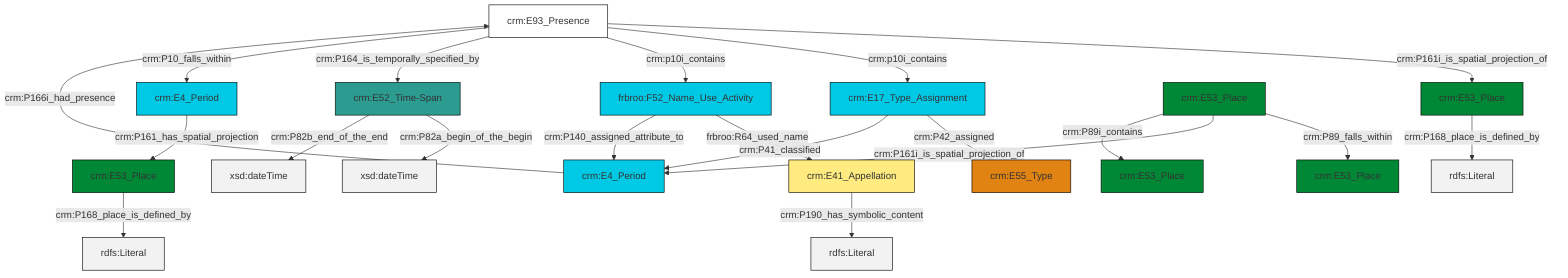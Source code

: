 graph TD
classDef Literal fill:#f2f2f2,stroke:#000000;
classDef CRM_Entity fill:#FFFFFF,stroke:#000000;
classDef Temporal_Entity fill:#00C9E6, stroke:#000000;
classDef Type fill:#E18312, stroke:#000000;
classDef Time-Span fill:#2C9C91, stroke:#000000;
classDef Appellation fill:#FFEB7F, stroke:#000000;
classDef Place fill:#008836, stroke:#000000;
classDef Persistent_Item fill:#B266B2, stroke:#000000;
classDef Conceptual_Object fill:#FFD700, stroke:#000000;
classDef Physical_Thing fill:#D2B48C, stroke:#000000;
classDef Actor fill:#f58aad, stroke:#000000;
classDef PC_Classes fill:#4ce600, stroke:#000000;
classDef Multi fill:#cccccc,stroke:#000000;

0["crm:E53_Place"]:::Place -->|crm:P168_place_is_defined_by| 1[rdfs:Literal]:::Literal
2["crm:E93_Presence"]:::CRM_Entity -->|crm:P161i_is_spatial_projection_of| 0["crm:E53_Place"]:::Place
3["crm:E4_Period"]:::Temporal_Entity -->|crm:P161_has_spatial_projection| 4["crm:E53_Place"]:::Place
9["frbroo:F52_Name_Use_Activity"]:::Temporal_Entity -->|frbroo:R64_used_name| 10["crm:E41_Appellation"]:::Appellation
11["crm:E17_Type_Assignment"]:::Temporal_Entity -->|crm:P42_assigned| 12["crm:E55_Type"]:::Type
2["crm:E93_Presence"]:::CRM_Entity -->|crm:p10i_contains| 11["crm:E17_Type_Assignment"]:::Temporal_Entity
10["crm:E41_Appellation"]:::Appellation -->|crm:P190_has_symbolic_content| 13[rdfs:Literal]:::Literal
17["crm:E52_Time-Span"]:::Time-Span -->|crm:P82a_begin_of_the_begin| 18[xsd:dateTime]:::Literal
4["crm:E53_Place"]:::Place -->|crm:P168_place_is_defined_by| 20[rdfs:Literal]:::Literal
21["crm:E53_Place"]:::Place -->|crm:P89_falls_within| 22["crm:E53_Place"]:::Place
2["crm:E93_Presence"]:::CRM_Entity -->|crm:p10i_contains| 9["frbroo:F52_Name_Use_Activity"]:::Temporal_Entity
21["crm:E53_Place"]:::Place -->|crm:P161i_is_spatial_projection_of| 15["crm:E4_Period"]:::Temporal_Entity
9["frbroo:F52_Name_Use_Activity"]:::Temporal_Entity -->|crm:P140_assigned_attribute_to| 15["crm:E4_Period"]:::Temporal_Entity
11["crm:E17_Type_Assignment"]:::Temporal_Entity -->|crm:P41_classified| 15["crm:E4_Period"]:::Temporal_Entity
2["crm:E93_Presence"]:::CRM_Entity -->|crm:P164_is_temporally_specified_by| 17["crm:E52_Time-Span"]:::Time-Span
21["crm:E53_Place"]:::Place -->|crm:P89i_contains| 6["crm:E53_Place"]:::Place
2["crm:E93_Presence"]:::CRM_Entity -->|crm:P10_falls_within| 3["crm:E4_Period"]:::Temporal_Entity
17["crm:E52_Time-Span"]:::Time-Span -->|crm:P82b_end_of_the_end| 26[xsd:dateTime]:::Literal
15["crm:E4_Period"]:::Temporal_Entity -->|crm:P166i_had_presence| 2["crm:E93_Presence"]:::CRM_Entity